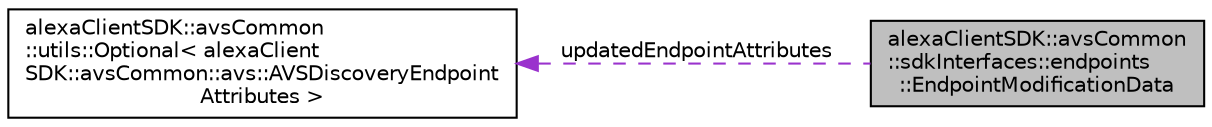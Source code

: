 digraph "alexaClientSDK::avsCommon::sdkInterfaces::endpoints::EndpointModificationData"
{
  edge [fontname="Helvetica",fontsize="10",labelfontname="Helvetica",labelfontsize="10"];
  node [fontname="Helvetica",fontsize="10",shape=record];
  rankdir="LR";
  Node1 [label="alexaClientSDK::avsCommon\l::sdkInterfaces::endpoints\l::EndpointModificationData",height=0.2,width=0.4,color="black", fillcolor="grey75", style="filled", fontcolor="black"];
  Node2 -> Node1 [dir="back",color="darkorchid3",fontsize="10",style="dashed",label=" updatedEndpointAttributes" ,fontname="Helvetica"];
  Node2 [label="alexaClientSDK::avsCommon\l::utils::Optional\< alexaClient\lSDK::avsCommon::avs::AVSDiscoveryEndpoint\lAttributes \>",height=0.2,width=0.4,color="black", fillcolor="white", style="filled",URL="$classalexa_client_s_d_k_1_1avs_common_1_1utils_1_1_optional.html"];
}
